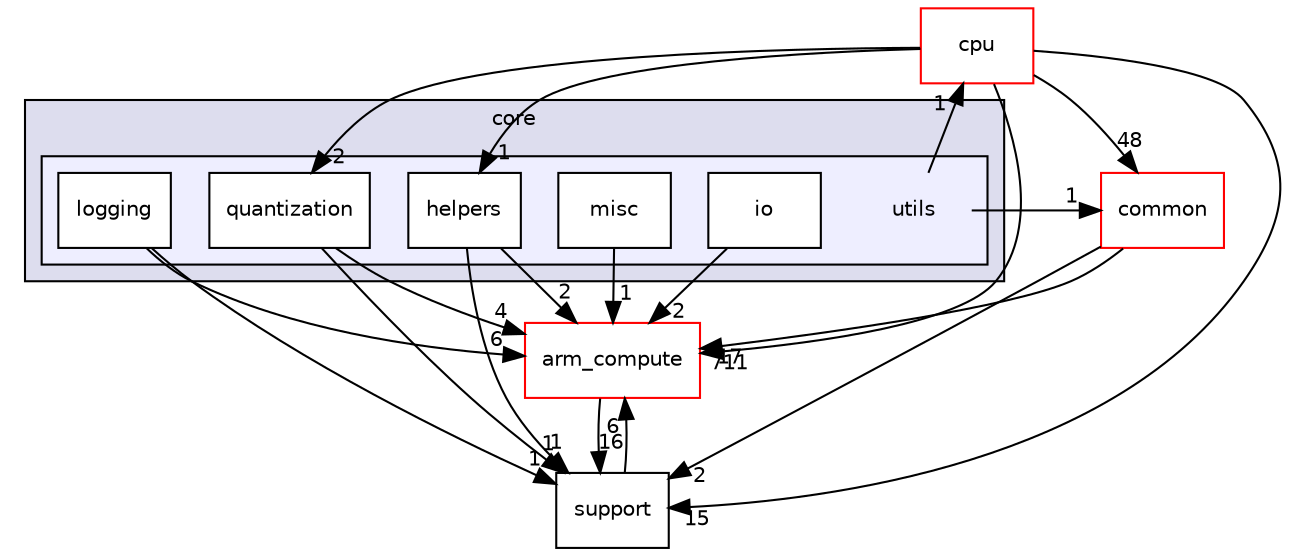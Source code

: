 digraph "src/core/utils" {
  compound=true
  node [ fontsize="10", fontname="Helvetica"];
  edge [ labelfontsize="10", labelfontname="Helvetica"];
  subgraph clusterdir_aebb8dcc11953d78e620bbef0b9e2183 {
    graph [ bgcolor="#ddddee", pencolor="black", label="core" fontname="Helvetica", fontsize="10", URL="dir_aebb8dcc11953d78e620bbef0b9e2183.xhtml"]
  subgraph clusterdir_a8053b3d69cfefb2b2e6ec7bf9dd5c1a {
    graph [ bgcolor="#eeeeff", pencolor="black", label="" URL="dir_a8053b3d69cfefb2b2e6ec7bf9dd5c1a.xhtml"];
    dir_a8053b3d69cfefb2b2e6ec7bf9dd5c1a [shape=plaintext label="utils"];
  dir_3ce11c95fd532b87aa3e6777b412b94b [shape=box label="helpers" fillcolor="white" style="filled" URL="dir_3ce11c95fd532b87aa3e6777b412b94b.xhtml"];
  dir_6915c5d185ea48a4b1716c1cd2b4d90a [shape=box label="io" fillcolor="white" style="filled" URL="dir_6915c5d185ea48a4b1716c1cd2b4d90a.xhtml"];
  dir_dbfe0e4196f53fa51766229f36f19f00 [shape=box label="logging" fillcolor="white" style="filled" URL="dir_dbfe0e4196f53fa51766229f36f19f00.xhtml"];
  dir_683639b01107be110e7081378aa84a8b [shape=box label="misc" fillcolor="white" style="filled" URL="dir_683639b01107be110e7081378aa84a8b.xhtml"];
  dir_dfd177d17fe198b2123c626051c4d924 [shape=box label="quantization" fillcolor="white" style="filled" URL="dir_dfd177d17fe198b2123c626051c4d924.xhtml"];
  }
  }
  dir_214608ef36d61442cb2b0c1c4e9a7def [shape=box label="arm_compute" fillcolor="white" style="filled" color="red" URL="dir_214608ef36d61442cb2b0c1c4e9a7def.xhtml"];
  dir_2c61f424fd391396db977702a2beee9a [shape=box label="cpu" fillcolor="white" style="filled" color="red" URL="dir_2c61f424fd391396db977702a2beee9a.xhtml"];
  dir_5815af820a9cc9481f1d0990a0d60286 [shape=box label="support" URL="dir_5815af820a9cc9481f1d0990a0d60286.xhtml"];
  dir_fdedb0aba14d44ce9d99bc100e026e6a [shape=box label="common" fillcolor="white" style="filled" color="red" URL="dir_fdedb0aba14d44ce9d99bc100e026e6a.xhtml"];
  dir_3ce11c95fd532b87aa3e6777b412b94b->dir_214608ef36d61442cb2b0c1c4e9a7def [headlabel="2", labeldistance=1.5 headhref="dir_000474_000000.xhtml"];
  dir_3ce11c95fd532b87aa3e6777b412b94b->dir_5815af820a9cc9481f1d0990a0d60286 [headlabel="1", labeldistance=1.5 headhref="dir_000474_000031.xhtml"];
  dir_dbfe0e4196f53fa51766229f36f19f00->dir_214608ef36d61442cb2b0c1c4e9a7def [headlabel="6", labeldistance=1.5 headhref="dir_000098_000000.xhtml"];
  dir_dbfe0e4196f53fa51766229f36f19f00->dir_5815af820a9cc9481f1d0990a0d60286 [headlabel="1", labeldistance=1.5 headhref="dir_000098_000031.xhtml"];
  dir_2c61f424fd391396db977702a2beee9a->dir_214608ef36d61442cb2b0c1c4e9a7def [headlabel="711", labeldistance=1.5 headhref="dir_000373_000000.xhtml"];
  dir_2c61f424fd391396db977702a2beee9a->dir_fdedb0aba14d44ce9d99bc100e026e6a [headlabel="48", labeldistance=1.5 headhref="dir_000373_000016.xhtml"];
  dir_2c61f424fd391396db977702a2beee9a->dir_5815af820a9cc9481f1d0990a0d60286 [headlabel="15", labeldistance=1.5 headhref="dir_000373_000031.xhtml"];
  dir_2c61f424fd391396db977702a2beee9a->dir_3ce11c95fd532b87aa3e6777b412b94b [headlabel="1", labeldistance=1.5 headhref="dir_000373_000474.xhtml"];
  dir_2c61f424fd391396db977702a2beee9a->dir_dfd177d17fe198b2123c626051c4d924 [headlabel="2", labeldistance=1.5 headhref="dir_000373_000051.xhtml"];
  dir_214608ef36d61442cb2b0c1c4e9a7def->dir_5815af820a9cc9481f1d0990a0d60286 [headlabel="16", labeldistance=1.5 headhref="dir_000000_000031.xhtml"];
  dir_683639b01107be110e7081378aa84a8b->dir_214608ef36d61442cb2b0c1c4e9a7def [headlabel="1", labeldistance=1.5 headhref="dir_000478_000000.xhtml"];
  dir_6915c5d185ea48a4b1716c1cd2b4d90a->dir_214608ef36d61442cb2b0c1c4e9a7def [headlabel="2", labeldistance=1.5 headhref="dir_000477_000000.xhtml"];
  dir_a8053b3d69cfefb2b2e6ec7bf9dd5c1a->dir_2c61f424fd391396db977702a2beee9a [headlabel="1", labeldistance=1.5 headhref="dir_000049_000373.xhtml"];
  dir_a8053b3d69cfefb2b2e6ec7bf9dd5c1a->dir_fdedb0aba14d44ce9d99bc100e026e6a [headlabel="1", labeldistance=1.5 headhref="dir_000049_000016.xhtml"];
  dir_5815af820a9cc9481f1d0990a0d60286->dir_214608ef36d61442cb2b0c1c4e9a7def [headlabel="6", labeldistance=1.5 headhref="dir_000031_000000.xhtml"];
  dir_fdedb0aba14d44ce9d99bc100e026e6a->dir_214608ef36d61442cb2b0c1c4e9a7def [headlabel="17", labeldistance=1.5 headhref="dir_000016_000000.xhtml"];
  dir_fdedb0aba14d44ce9d99bc100e026e6a->dir_5815af820a9cc9481f1d0990a0d60286 [headlabel="2", labeldistance=1.5 headhref="dir_000016_000031.xhtml"];
  dir_dfd177d17fe198b2123c626051c4d924->dir_214608ef36d61442cb2b0c1c4e9a7def [headlabel="4", labeldistance=1.5 headhref="dir_000051_000000.xhtml"];
  dir_dfd177d17fe198b2123c626051c4d924->dir_5815af820a9cc9481f1d0990a0d60286 [headlabel="1", labeldistance=1.5 headhref="dir_000051_000031.xhtml"];
}
